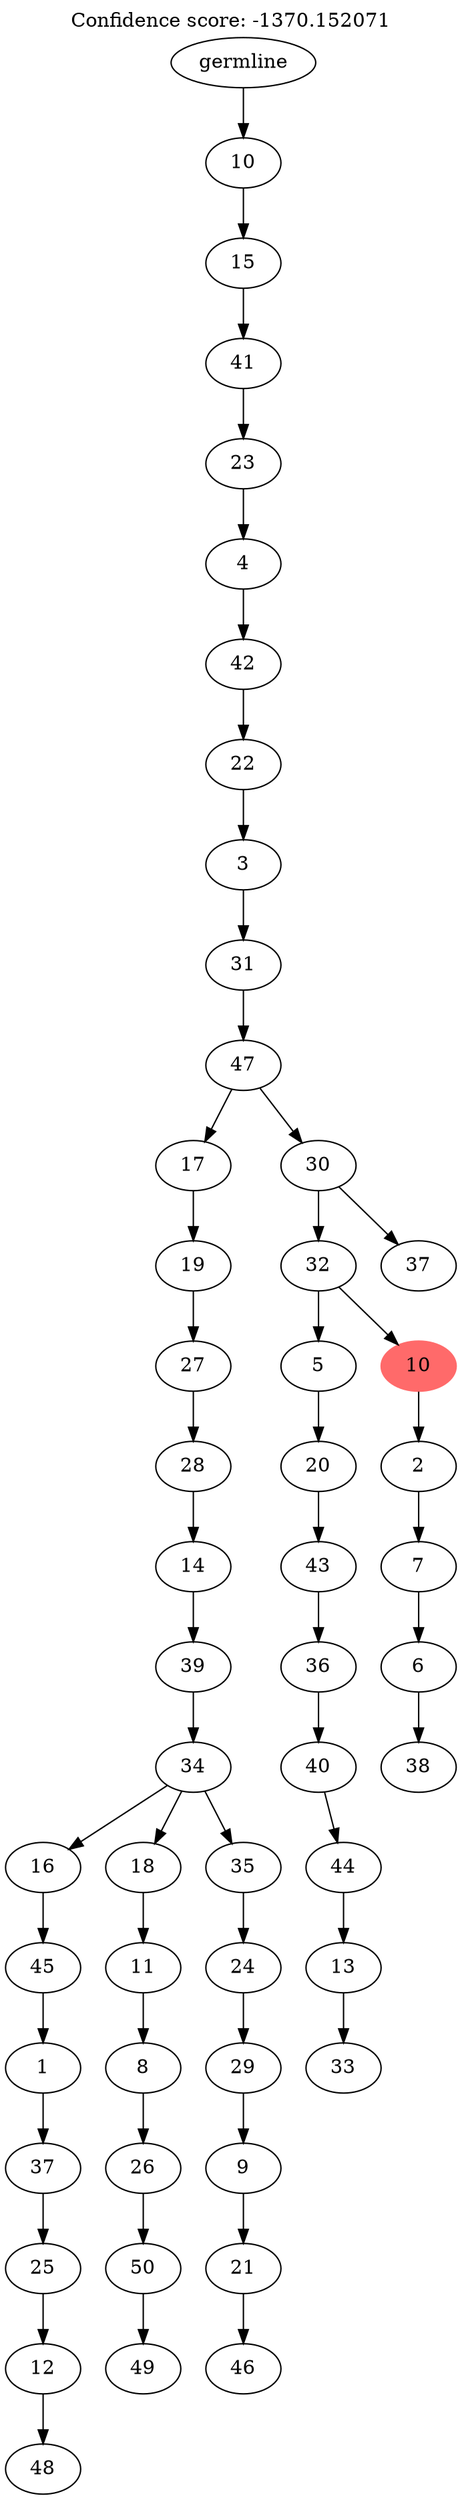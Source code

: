 digraph g {
	"51" -> "52";
	"52" [label="48"];
	"50" -> "51";
	"51" [label="12"];
	"49" -> "50";
	"50" [label="25"];
	"48" -> "49";
	"49" [label="37"];
	"47" -> "48";
	"48" [label="1"];
	"46" -> "47";
	"47" [label="45"];
	"44" -> "45";
	"45" [label="49"];
	"43" -> "44";
	"44" [label="50"];
	"42" -> "43";
	"43" [label="26"];
	"41" -> "42";
	"42" [label="8"];
	"40" -> "41";
	"41" [label="11"];
	"38" -> "39";
	"39" [label="46"];
	"37" -> "38";
	"38" [label="21"];
	"36" -> "37";
	"37" [label="9"];
	"35" -> "36";
	"36" [label="29"];
	"34" -> "35";
	"35" [label="24"];
	"33" -> "34";
	"34" [label="35"];
	"33" -> "40";
	"40" [label="18"];
	"33" -> "46";
	"46" [label="16"];
	"32" -> "33";
	"33" [label="34"];
	"31" -> "32";
	"32" [label="39"];
	"30" -> "31";
	"31" [label="14"];
	"29" -> "30";
	"30" [label="28"];
	"28" -> "29";
	"29" [label="27"];
	"27" -> "28";
	"28" [label="19"];
	"24" -> "25";
	"25" [label="33"];
	"23" -> "24";
	"24" [label="13"];
	"22" -> "23";
	"23" [label="44"];
	"21" -> "22";
	"22" [label="40"];
	"20" -> "21";
	"21" [label="36"];
	"19" -> "20";
	"20" [label="43"];
	"18" -> "19";
	"19" [label="20"];
	"16" -> "17";
	"17" [label="38"];
	"15" -> "16";
	"16" [label="6"];
	"14" -> "15";
	"15" [label="7"];
	"13" -> "14";
	"14" [label="2"];
	"12" -> "13";
	"13" [color=indianred1, style=filled, label="10"];
	"12" -> "18";
	"18" [label="5"];
	"11" -> "12";
	"12" [label="32"];
	"11" -> "26";
	"26" [label="37"];
	"10" -> "11";
	"11" [label="30"];
	"10" -> "27";
	"27" [label="17"];
	"9" -> "10";
	"10" [label="47"];
	"8" -> "9";
	"9" [label="31"];
	"7" -> "8";
	"8" [label="3"];
	"6" -> "7";
	"7" [label="22"];
	"5" -> "6";
	"6" [label="42"];
	"4" -> "5";
	"5" [label="4"];
	"3" -> "4";
	"4" [label="23"];
	"2" -> "3";
	"3" [label="41"];
	"1" -> "2";
	"2" [label="15"];
	"0" -> "1";
	"1" [label="10"];
	"0" [label="germline"];
	labelloc="t";
	label="Confidence score: -1370.152071";
}

